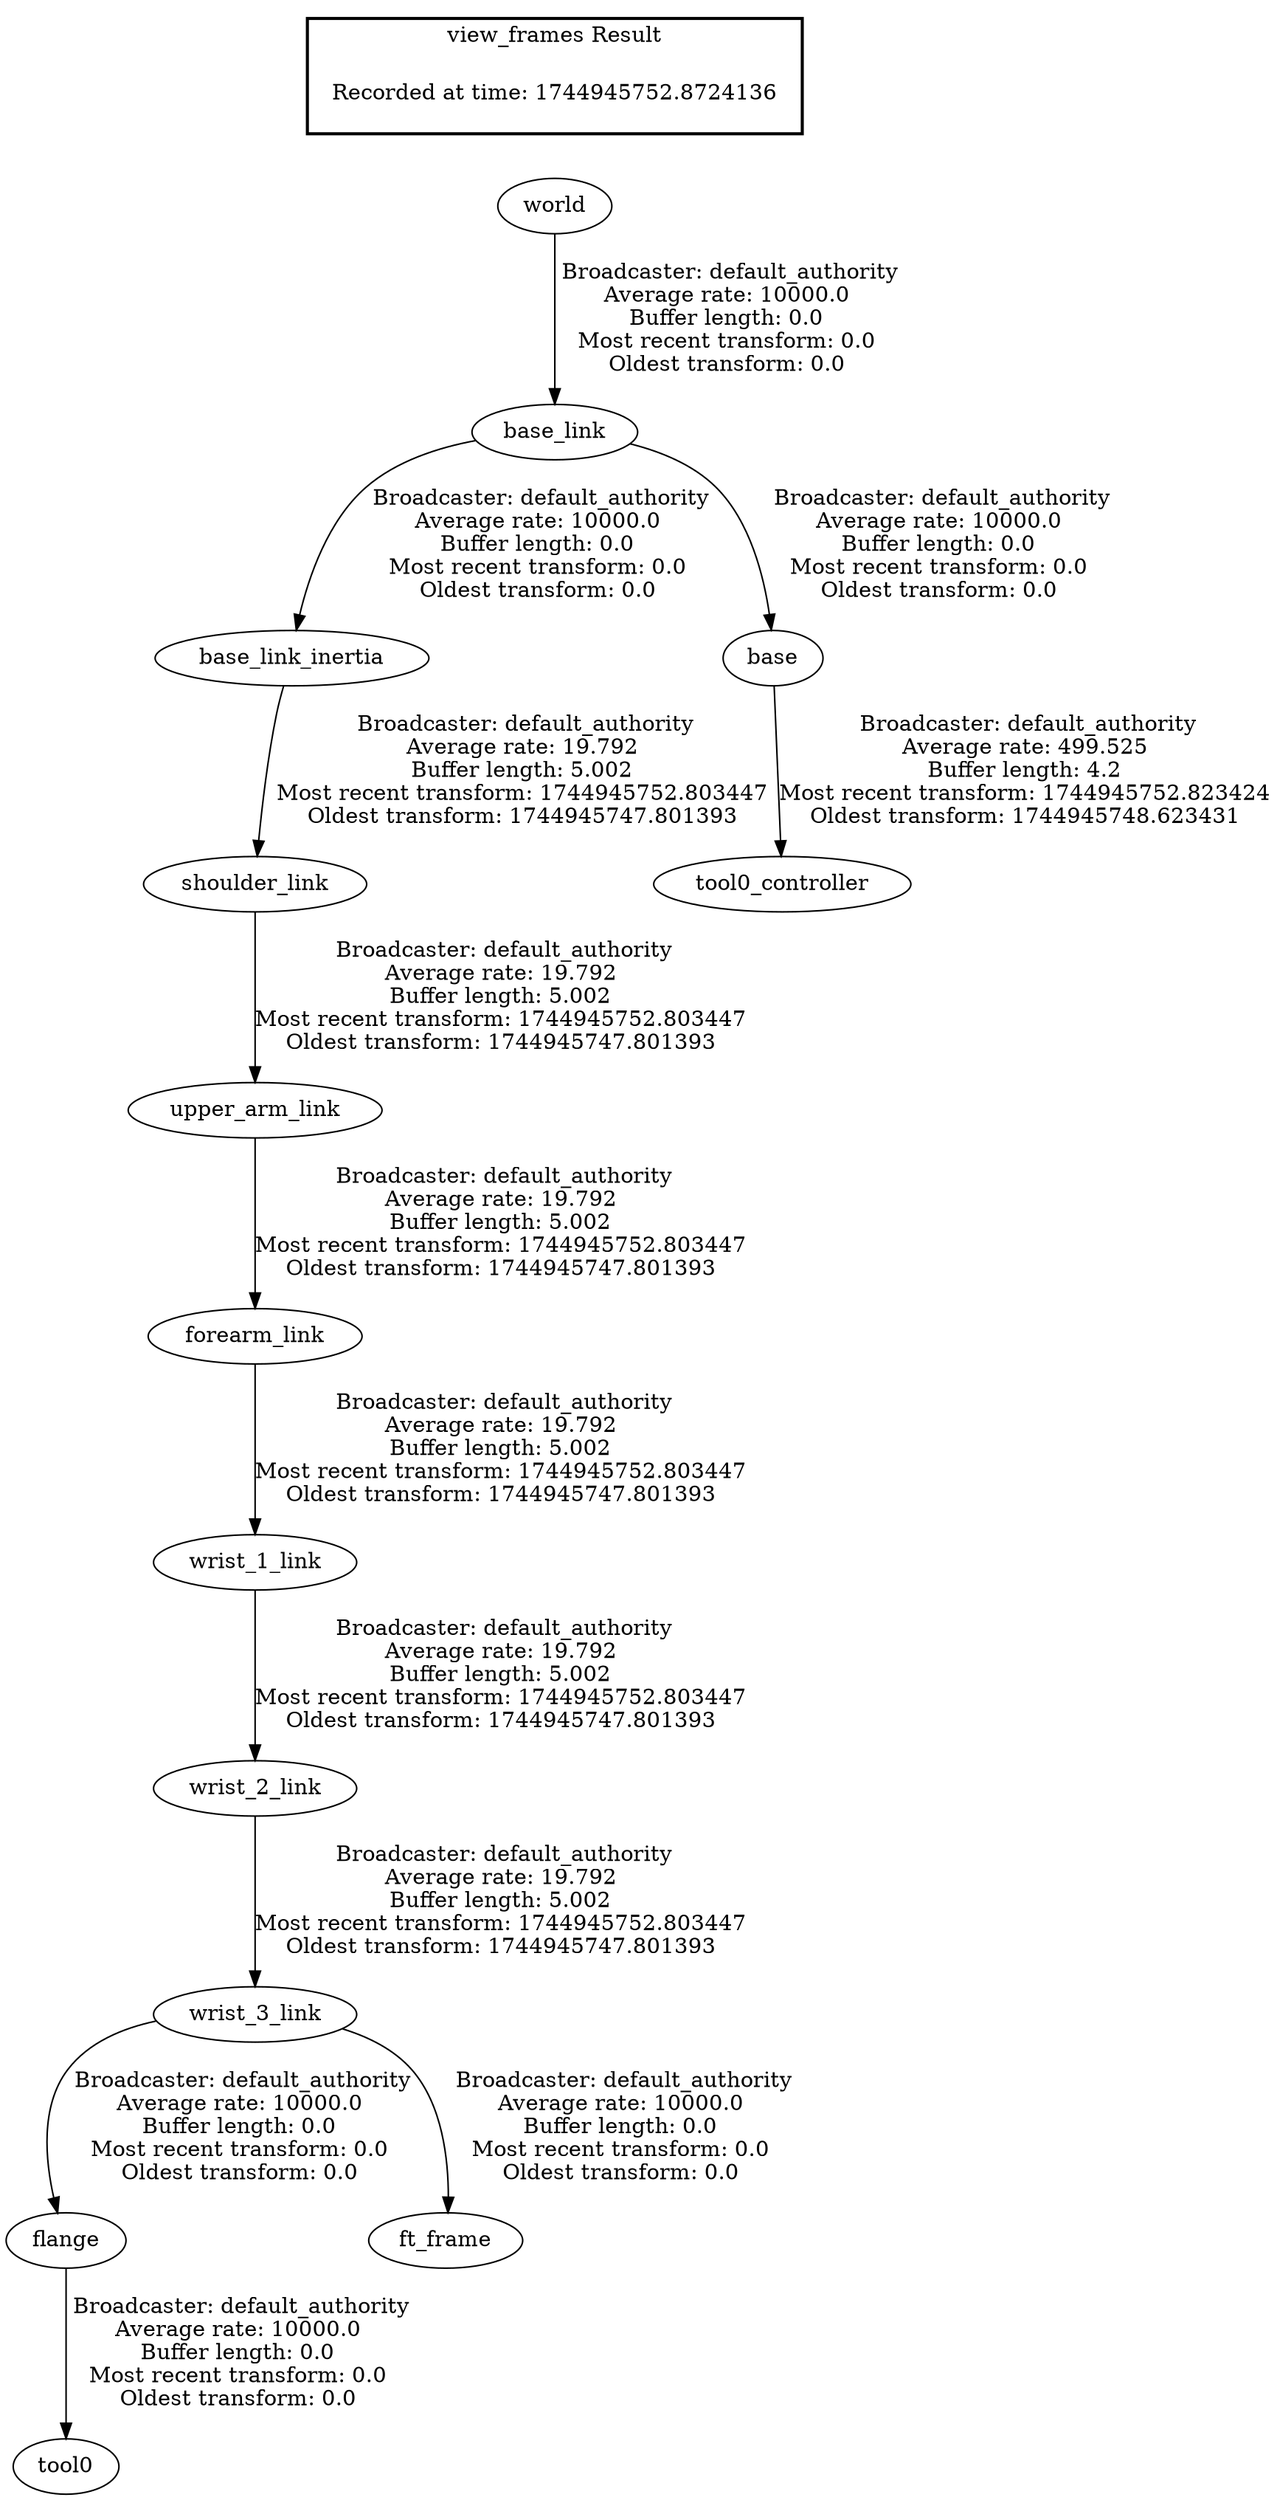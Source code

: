 digraph G {
"upper_arm_link" -> "forearm_link"[label=" Broadcaster: default_authority\nAverage rate: 19.792\nBuffer length: 5.002\nMost recent transform: 1744945752.803447\nOldest transform: 1744945747.801393\n"];
"shoulder_link" -> "upper_arm_link"[label=" Broadcaster: default_authority\nAverage rate: 19.792\nBuffer length: 5.002\nMost recent transform: 1744945752.803447\nOldest transform: 1744945747.801393\n"];
"base_link_inertia" -> "shoulder_link"[label=" Broadcaster: default_authority\nAverage rate: 19.792\nBuffer length: 5.002\nMost recent transform: 1744945752.803447\nOldest transform: 1744945747.801393\n"];
"base_link" -> "base_link_inertia"[label=" Broadcaster: default_authority\nAverage rate: 10000.0\nBuffer length: 0.0\nMost recent transform: 0.0\nOldest transform: 0.0\n"];
"forearm_link" -> "wrist_1_link"[label=" Broadcaster: default_authority\nAverage rate: 19.792\nBuffer length: 5.002\nMost recent transform: 1744945752.803447\nOldest transform: 1744945747.801393\n"];
"wrist_1_link" -> "wrist_2_link"[label=" Broadcaster: default_authority\nAverage rate: 19.792\nBuffer length: 5.002\nMost recent transform: 1744945752.803447\nOldest transform: 1744945747.801393\n"];
"wrist_2_link" -> "wrist_3_link"[label=" Broadcaster: default_authority\nAverage rate: 19.792\nBuffer length: 5.002\nMost recent transform: 1744945752.803447\nOldest transform: 1744945747.801393\n"];
"world" -> "base_link"[label=" Broadcaster: default_authority\nAverage rate: 10000.0\nBuffer length: 0.0\nMost recent transform: 0.0\nOldest transform: 0.0\n"];
"base_link" -> "base"[label=" Broadcaster: default_authority\nAverage rate: 10000.0\nBuffer length: 0.0\nMost recent transform: 0.0\nOldest transform: 0.0\n"];
"flange" -> "tool0"[label=" Broadcaster: default_authority\nAverage rate: 10000.0\nBuffer length: 0.0\nMost recent transform: 0.0\nOldest transform: 0.0\n"];
"wrist_3_link" -> "flange"[label=" Broadcaster: default_authority\nAverage rate: 10000.0\nBuffer length: 0.0\nMost recent transform: 0.0\nOldest transform: 0.0\n"];
"wrist_3_link" -> "ft_frame"[label=" Broadcaster: default_authority\nAverage rate: 10000.0\nBuffer length: 0.0\nMost recent transform: 0.0\nOldest transform: 0.0\n"];
"base" -> "tool0_controller"[label=" Broadcaster: default_authority\nAverage rate: 499.525\nBuffer length: 4.2\nMost recent transform: 1744945752.823424\nOldest transform: 1744945748.623431\n"];
edge [style=invis];
 subgraph cluster_legend { style=bold; color=black; label ="view_frames Result";
"Recorded at time: 1744945752.8724136"[ shape=plaintext ] ;
}->"world";
}